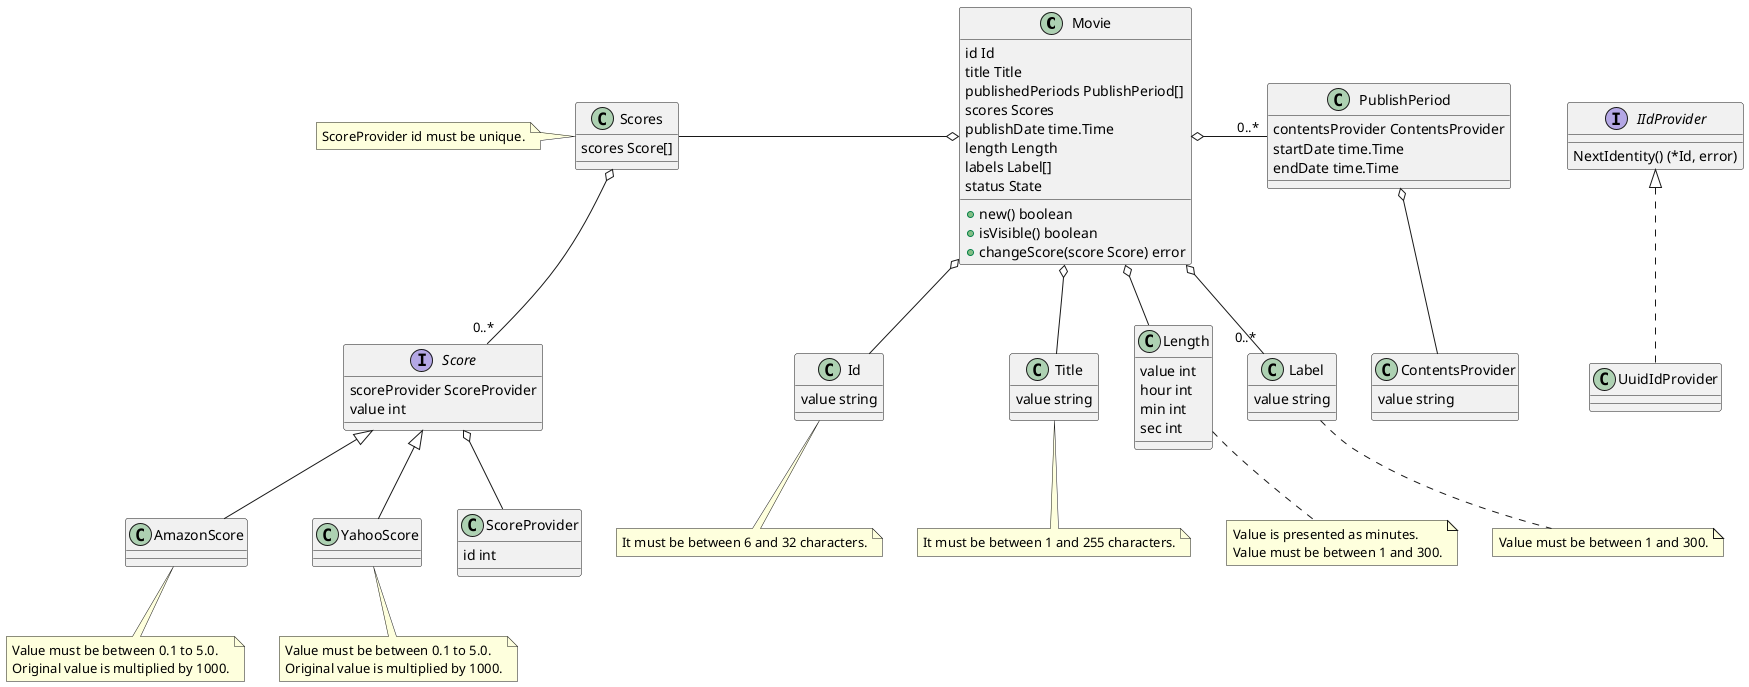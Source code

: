 @startuml

class Movie {
    id Id
    title Title
    publishedPeriods PublishPeriod[]
    scores Scores
    publishDate time.Time
    length Length
    labels Label[]
    status State

    +new() boolean
    +isVisible() boolean
    +changeScore(score Score) error
}

class Scores {
    scores Score[]
}

note left of Scores
    ScoreProvider id must be unique.
end note

class Id {
    value string
}

note bottom of Id
    It must be between 6 and 32 characters.
end note

class Title {
    value string
}

note bottom of Title
    It must be between 1 and 255 characters.
end note

class Length {
    value int
    hour int
    min int
    sec int
}

note bottom of Length
    Value is presented as minutes.
    Value must be between 1 and 300.
end note

class Label {
    value string
}

note bottom of Label
    Value must be between 1 and 300.
end note

class PublishPeriod {
    contentsProvider ContentsProvider
    startDate time.Time
    endDate time.Time
}

class ContentsProvider {
    value string
}

interface Score {
    scoreProvider ScoreProvider
    value int
}

class AmazonScore {
}

note bottom of AmazonScore
    Value must be between 0.1 to 5.0.
    Original value is multiplied by 1000.
end note

class YahooScore {
}

note bottom of YahooScore
    Value must be between 0.1 to 5.0.
    Original value is multiplied by 1000.
end note

class ScoreProvider {
    id int
}

interface IIdProvider {
    NextIdentity() (*Id, error)
}

class UuidIdProvider {
}

Movie o-- Id
Movie o-- Title
Movie o-- Length
Movie o-right- "0..*" PublishPeriod
Movie o-- "0..*" Label
Movie o-left- Scores
Scores o-- "0..*" Score
Score o-- ScoreProvider
Score <|-- AmazonScore
Score <|-- YahooScore
PublishPeriod o-- ContentsProvider
IIdProvider <|.. UuidIdProvider

@enduml
